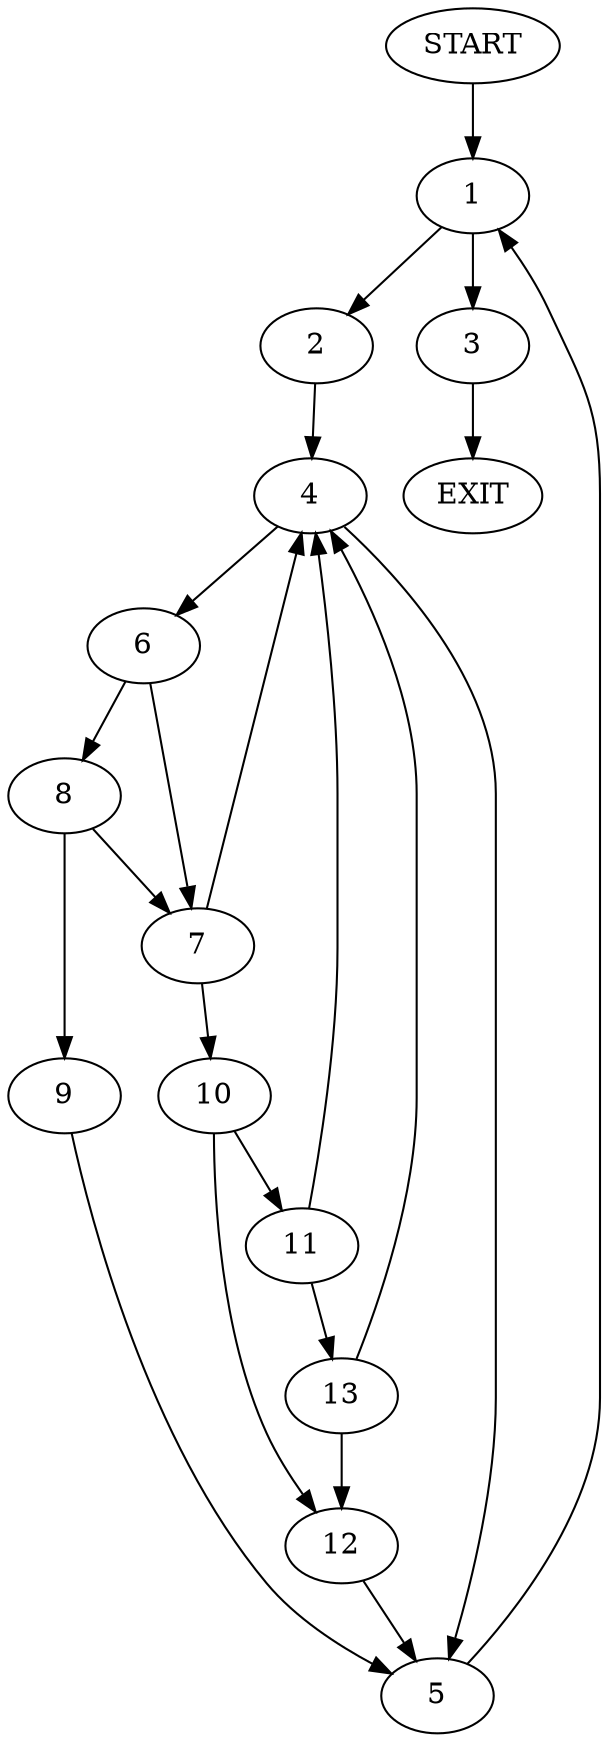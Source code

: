 digraph {
0 [label="START"]
14 [label="EXIT"]
0 -> 1
1 -> 2
1 -> 3
2 -> 4
3 -> 14
4 -> 5
4 -> 6
6 -> 7
6 -> 8
5 -> 1
8 -> 7
8 -> 9
7 -> 4
7 -> 10
9 -> 5
10 -> 11
10 -> 12
12 -> 5
11 -> 13
11 -> 4
13 -> 12
13 -> 4
}
